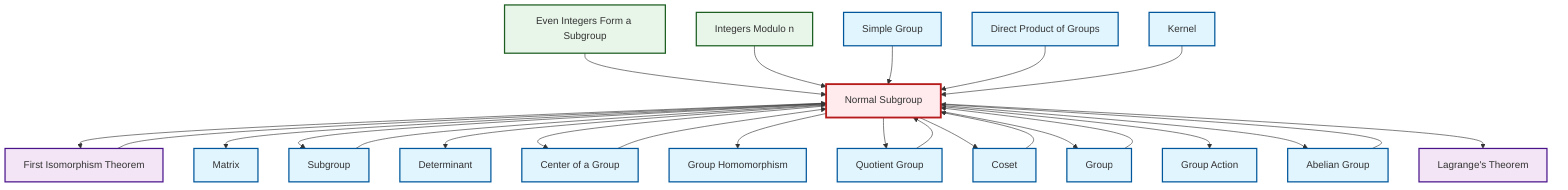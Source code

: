 graph TD
    classDef definition fill:#e1f5fe,stroke:#01579b,stroke-width:2px
    classDef theorem fill:#f3e5f5,stroke:#4a148c,stroke-width:2px
    classDef axiom fill:#fff3e0,stroke:#e65100,stroke-width:2px
    classDef example fill:#e8f5e9,stroke:#1b5e20,stroke-width:2px
    classDef current fill:#ffebee,stroke:#b71c1c,stroke-width:3px
    def-simple-group["Simple Group"]:::definition
    def-group-action["Group Action"]:::definition
    def-center-of-group["Center of a Group"]:::definition
    def-homomorphism["Group Homomorphism"]:::definition
    def-coset["Coset"]:::definition
    def-subgroup["Subgroup"]:::definition
    def-matrix["Matrix"]:::definition
    ex-quotient-integers-mod-n["Integers Modulo n"]:::example
    def-abelian-group["Abelian Group"]:::definition
    thm-first-isomorphism["First Isomorphism Theorem"]:::theorem
    def-determinant["Determinant"]:::definition
    def-direct-product["Direct Product of Groups"]:::definition
    def-quotient-group["Quotient Group"]:::definition
    def-kernel["Kernel"]:::definition
    def-group["Group"]:::definition
    thm-lagrange["Lagrange's Theorem"]:::theorem
    ex-even-integers-subgroup["Even Integers Form a Subgroup"]:::example
    def-normal-subgroup["Normal Subgroup"]:::definition
    def-quotient-group --> def-normal-subgroup
    def-abelian-group --> def-normal-subgroup
    def-coset --> def-normal-subgroup
    def-normal-subgroup --> thm-first-isomorphism
    def-normal-subgroup --> def-matrix
    def-normal-subgroup --> def-subgroup
    def-center-of-group --> def-normal-subgroup
    def-normal-subgroup --> def-determinant
    def-normal-subgroup --> def-center-of-group
    def-normal-subgroup --> def-homomorphism
    ex-even-integers-subgroup --> def-normal-subgroup
    thm-first-isomorphism --> def-normal-subgroup
    def-group --> def-normal-subgroup
    ex-quotient-integers-mod-n --> def-normal-subgroup
    def-simple-group --> def-normal-subgroup
    def-normal-subgroup --> def-quotient-group
    def-subgroup --> def-normal-subgroup
    def-normal-subgroup --> def-coset
    def-normal-subgroup --> def-group
    def-direct-product --> def-normal-subgroup
    def-kernel --> def-normal-subgroup
    def-normal-subgroup --> def-group-action
    def-normal-subgroup --> def-abelian-group
    def-normal-subgroup --> thm-lagrange
    class def-normal-subgroup current